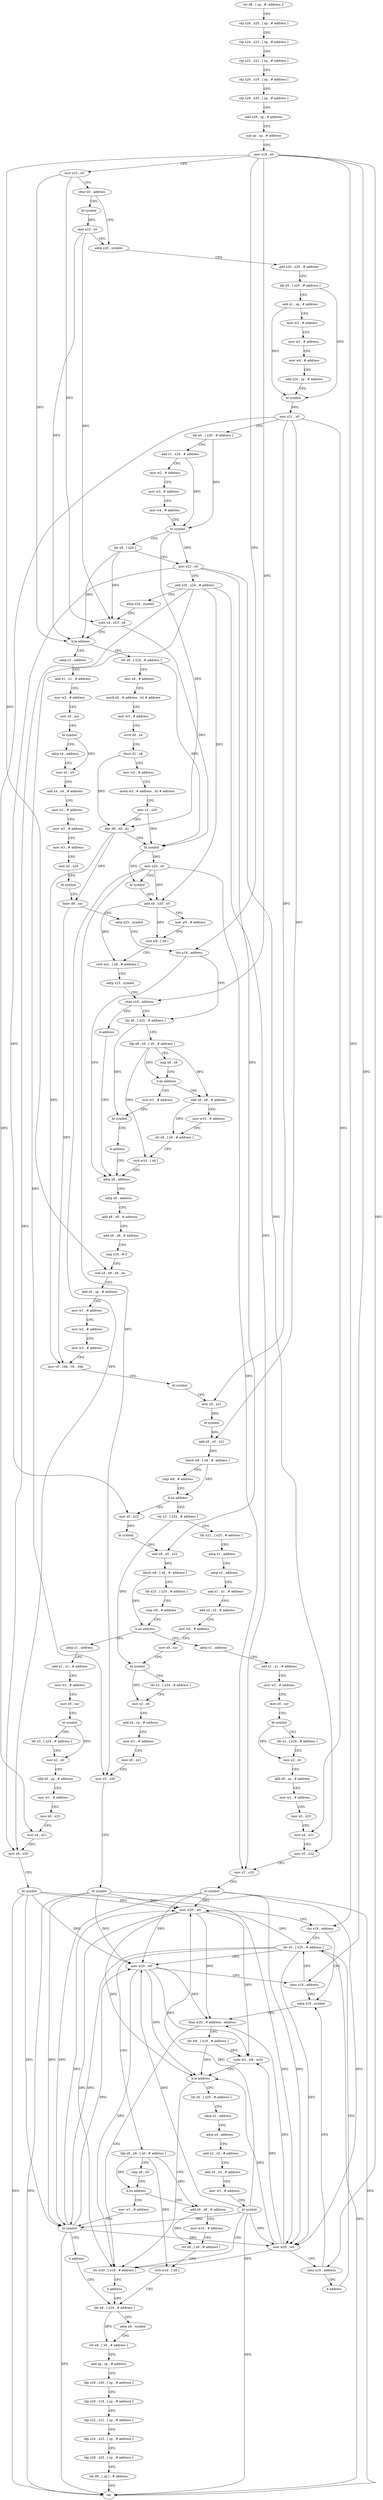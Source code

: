 digraph "func" {
"4215148" [label = "str d8 , [ sp , #- address ]!" ]
"4215152" [label = "stp x28 , x25 , [ sp , # address ]" ]
"4215156" [label = "stp x24 , x23 , [ sp , # address ]" ]
"4215160" [label = "stp x22 , x21 , [ sp , # address ]" ]
"4215164" [label = "stp x20 , x19 , [ sp , # address ]" ]
"4215168" [label = "stp x29 , x30 , [ sp , # address ]" ]
"4215172" [label = "add x29 , sp , # address" ]
"4215176" [label = "sub sp , sp , # address" ]
"4215180" [label = "mov x19 , x0" ]
"4215184" [label = "mov x23 , x0" ]
"4215188" [label = "cbnz x0 , address" ]
"4215200" [label = "adrp x20 , symbol" ]
"4215192" [label = "bl symbol" ]
"4215204" [label = "add x20 , x20 , # address" ]
"4215208" [label = "ldr x0 , [ x20 , # address ]" ]
"4215212" [label = "add x1 , sp , # address" ]
"4215216" [label = "mov w2 , # address" ]
"4215220" [label = "mov w3 , # address" ]
"4215224" [label = "mov w4 , # address" ]
"4215228" [label = "add x24 , sp , # address" ]
"4215232" [label = "bl symbol" ]
"4215236" [label = "mov x21 , x0" ]
"4215240" [label = "ldr x0 , [ x20 , # address ]" ]
"4215244" [label = "add x1 , x24 , # address" ]
"4215248" [label = "mov w2 , # address" ]
"4215252" [label = "mov w3 , # address" ]
"4215256" [label = "mov w4 , # address" ]
"4215260" [label = "bl symbol" ]
"4215264" [label = "ldr x8 , [ x20 ]" ]
"4215268" [label = "mov x22 , x0" ]
"4215272" [label = "add x20 , x24 , # address" ]
"4215276" [label = "adrp x24 , symbol" ]
"4215280" [label = "subs x4 , x23 , x8" ]
"4215284" [label = "b.le address" ]
"4215368" [label = "adrp x1 , address" ]
"4215288" [label = "ldr x0 , [ x24 , # address ]" ]
"4215196" [label = "mov x23 , x0" ]
"4215372" [label = "add x1 , x1 , # address" ]
"4215376" [label = "mov w2 , # address" ]
"4215380" [label = "mov x0 , xzr" ]
"4215384" [label = "bl symbol" ]
"4215388" [label = "adrp x4 , address" ]
"4215392" [label = "mov x5 , x0" ]
"4215396" [label = "add x4 , x4 , # address" ]
"4215400" [label = "mov w1 , # address" ]
"4215404" [label = "mov w2 , # address" ]
"4215408" [label = "mov w3 , # address" ]
"4215412" [label = "mov x0 , x20" ]
"4215416" [label = "bl symbol" ]
"4215420" [label = "fmov d8 , xzr" ]
"4215424" [label = "adrp x25 , symbol" ]
"4215428" [label = "cbz x19 , address" ]
"4215464" [label = "adrp x8 , address" ]
"4215432" [label = "ldr x0 , [ x25 , # address ]" ]
"4215292" [label = "mov x8 , # address" ]
"4215296" [label = "movk x8 , # address , lsl # address" ]
"4215300" [label = "mov w3 , # address" ]
"4215304" [label = "scvtf d0 , x4" ]
"4215308" [label = "fmov d1 , x8" ]
"4215312" [label = "mov w2 , # address" ]
"4215316" [label = "movk w3 , # address , lsl # address" ]
"4215320" [label = "mov x1 , x20" ]
"4215324" [label = "fdiv d8 , d0 , d1" ]
"4215328" [label = "bl symbol" ]
"4215332" [label = "mov x20 , x0" ]
"4215336" [label = "bl symbol" ]
"4215340" [label = "add x8 , x20 , x0" ]
"4215344" [label = "mov w9 , # address" ]
"4215348" [label = "strh w9 , [ x8 ]" ]
"4215352" [label = "strb wzr , [ x8 , # address ]" ]
"4215356" [label = "adrp x25 , symbol" ]
"4215360" [label = "cbnz x19 , address" ]
"4215364" [label = "b address" ]
"4215468" [label = "adrp x9 , address" ]
"4215472" [label = "add x8 , x8 , # address" ]
"4215476" [label = "add x9 , x9 , # address" ]
"4215480" [label = "cmp x19 , # 0" ]
"4215484" [label = "csel x4 , x9 , x8 , ne" ]
"4215488" [label = "add x0 , sp , # address" ]
"4215492" [label = "mov w1 , # address" ]
"4215496" [label = "mov w2 , # address" ]
"4215500" [label = "mov w3 , # address" ]
"4215504" [label = "mov v0 . 16b , v8 . 16b" ]
"4215508" [label = "bl symbol" ]
"4215512" [label = "mov x0 , x21" ]
"4215516" [label = "bl symbol" ]
"4215520" [label = "add x8 , x0 , x21" ]
"4215524" [label = "ldurb w8 , [ x8 , #- address ]" ]
"4215528" [label = "cmp w8 , # address" ]
"4215532" [label = "b.ne address" ]
"4215664" [label = "mov x0 , x22" ]
"4215536" [label = "ldr x3 , [ x24 , # address ]" ]
"4215436" [label = "ldp x8 , x9 , [ x0 , # address ]" ]
"4215440" [label = "cmp x8 , x9" ]
"4215444" [label = "b.hs address" ]
"4215896" [label = "mov w1 , # address" ]
"4215448" [label = "add x9 , x8 , # address" ]
"4215668" [label = "bl symbol" ]
"4215672" [label = "add x8 , x0 , x22" ]
"4215676" [label = "ldurb w8 , [ x8 , #- address ]" ]
"4215680" [label = "ldr x23 , [ x25 , # address ]" ]
"4215684" [label = "cmp w8 , # address" ]
"4215688" [label = "b.ne address" ]
"4215756" [label = "adrp x1 , address" ]
"4215692" [label = "adrp x1 , address" ]
"4215540" [label = "ldr x21 , [ x25 , # address ]" ]
"4215544" [label = "adrp x1 , address" ]
"4215548" [label = "adrp x2 , address" ]
"4215552" [label = "add x1 , x1 , # address" ]
"4215556" [label = "add x2 , x2 , # address" ]
"4215560" [label = "mov w4 , # address" ]
"4215564" [label = "mov x0 , xzr" ]
"4215568" [label = "bl symbol" ]
"4215572" [label = "ldr x3 , [ x24 , # address ]" ]
"4215576" [label = "mov x2 , x0" ]
"4215580" [label = "add x4 , sp , # address" ]
"4215584" [label = "mov w1 , # address" ]
"4215588" [label = "mov x0 , x21" ]
"4215592" [label = "mov x5 , x20" ]
"4215596" [label = "bl symbol" ]
"4215600" [label = "mov w20 , w0" ]
"4215604" [label = "cbz x19 , address" ]
"4215820" [label = "ldr x0 , [ x25 , # address ]" ]
"4215608" [label = "adrp x19 , symbol" ]
"4215900" [label = "bl symbol" ]
"4215904" [label = "b address" ]
"4215452" [label = "mov w10 , # address" ]
"4215456" [label = "str x9 , [ x0 , # address ]" ]
"4215460" [label = "strb w10 , [ x8 ]" ]
"4215760" [label = "add x1 , x1 , # address" ]
"4215764" [label = "mov w2 , # address" ]
"4215768" [label = "mov x0 , xzr" ]
"4215772" [label = "bl symbol" ]
"4215776" [label = "ldr x3 , [ x24 , # address ]" ]
"4215780" [label = "mov x2 , x0" ]
"4215784" [label = "add x6 , sp , # address" ]
"4215788" [label = "mov w1 , # address" ]
"4215792" [label = "mov x0 , x23" ]
"4215796" [label = "mov x4 , x21" ]
"4215800" [label = "mov x5 , x22" ]
"4215804" [label = "mov x7 , x20" ]
"4215808" [label = "bl symbol" ]
"4215812" [label = "mov w20 , w0" ]
"4215816" [label = "cbnz x19 , address" ]
"4215696" [label = "add x1 , x1 , # address" ]
"4215700" [label = "mov w2 , # address" ]
"4215704" [label = "mov x0 , xzr" ]
"4215708" [label = "bl symbol" ]
"4215712" [label = "ldr x3 , [ x24 , # address ]" ]
"4215716" [label = "mov x2 , x0" ]
"4215720" [label = "add x5 , sp , # address" ]
"4215724" [label = "mov w1 , # address" ]
"4215728" [label = "mov x0 , x23" ]
"4215732" [label = "mov x4 , x21" ]
"4215736" [label = "mov x6 , x20" ]
"4215740" [label = "bl symbol" ]
"4215744" [label = "mov w20 , w0" ]
"4215748" [label = "cbnz x19 , address" ]
"4215752" [label = "b address" ]
"4215824" [label = "ldp x8 , x9 , [ x0 , # address ]" ]
"4215828" [label = "cmp x8 , x9" ]
"4215832" [label = "b.hs address" ]
"4215908" [label = "mov w1 , # address" ]
"4215836" [label = "add x9 , x8 , # address" ]
"4215612" [label = "tbnz w20 , # address , address" ]
"4215656" [label = "str w20 , [ x19 , # address ]" ]
"4215616" [label = "ldr w8 , [ x19 , # address ]" ]
"4215912" [label = "bl symbol" ]
"4215916" [label = "b address" ]
"4215852" [label = "ldr x8 , [ x24 , # address ]" ]
"4215840" [label = "mov w10 , # address" ]
"4215844" [label = "str x9 , [ x0 , # address ]" ]
"4215848" [label = "strb w10 , [ x8 ]" ]
"4215660" [label = "b address" ]
"4215620" [label = "subs w3 , w8 , w20" ]
"4215624" [label = "b.le address" ]
"4215628" [label = "ldr x0 , [ x25 , # address ]" ]
"4215856" [label = "adrp x9 , symbol" ]
"4215860" [label = "str x8 , [ x9 , # address ]" ]
"4215864" [label = "add sp , sp , # address" ]
"4215868" [label = "ldp x29 , x30 , [ sp , # address ]" ]
"4215872" [label = "ldp x20 , x19 , [ sp , # address ]" ]
"4215876" [label = "ldp x22 , x21 , [ sp , # address ]" ]
"4215880" [label = "ldp x24 , x23 , [ sp , # address ]" ]
"4215884" [label = "ldp x28 , x25 , [ sp , # address ]" ]
"4215888" [label = "ldr d8 , [ sp ] , # address" ]
"4215892" [label = "ret" ]
"4215632" [label = "adrp x2 , address" ]
"4215636" [label = "adrp x4 , address" ]
"4215640" [label = "add x2 , x2 , # address" ]
"4215644" [label = "add x4 , x4 , # address" ]
"4215648" [label = "mov w1 , # address" ]
"4215652" [label = "bl symbol" ]
"4215148" -> "4215152" [ label = "CFG" ]
"4215152" -> "4215156" [ label = "CFG" ]
"4215156" -> "4215160" [ label = "CFG" ]
"4215160" -> "4215164" [ label = "CFG" ]
"4215164" -> "4215168" [ label = "CFG" ]
"4215168" -> "4215172" [ label = "CFG" ]
"4215172" -> "4215176" [ label = "CFG" ]
"4215176" -> "4215180" [ label = "CFG" ]
"4215180" -> "4215184" [ label = "CFG" ]
"4215180" -> "4215428" [ label = "DFG" ]
"4215180" -> "4215360" [ label = "DFG" ]
"4215180" -> "4215484" [ label = "DFG" ]
"4215180" -> "4215604" [ label = "DFG" ]
"4215180" -> "4215816" [ label = "DFG" ]
"4215180" -> "4215748" [ label = "DFG" ]
"4215184" -> "4215188" [ label = "CFG" ]
"4215184" -> "4215280" [ label = "DFG" ]
"4215184" -> "4215284" [ label = "DFG" ]
"4215188" -> "4215200" [ label = "CFG" ]
"4215188" -> "4215192" [ label = "CFG" ]
"4215200" -> "4215204" [ label = "CFG" ]
"4215192" -> "4215196" [ label = "DFG" ]
"4215204" -> "4215208" [ label = "CFG" ]
"4215208" -> "4215212" [ label = "CFG" ]
"4215208" -> "4215232" [ label = "DFG" ]
"4215212" -> "4215216" [ label = "CFG" ]
"4215212" -> "4215232" [ label = "DFG" ]
"4215216" -> "4215220" [ label = "CFG" ]
"4215220" -> "4215224" [ label = "CFG" ]
"4215224" -> "4215228" [ label = "CFG" ]
"4215228" -> "4215232" [ label = "CFG" ]
"4215232" -> "4215236" [ label = "DFG" ]
"4215236" -> "4215240" [ label = "CFG" ]
"4215236" -> "4215512" [ label = "DFG" ]
"4215236" -> "4215520" [ label = "DFG" ]
"4215236" -> "4215796" [ label = "DFG" ]
"4215236" -> "4215732" [ label = "DFG" ]
"4215240" -> "4215244" [ label = "CFG" ]
"4215240" -> "4215260" [ label = "DFG" ]
"4215244" -> "4215248" [ label = "CFG" ]
"4215244" -> "4215260" [ label = "DFG" ]
"4215248" -> "4215252" [ label = "CFG" ]
"4215252" -> "4215256" [ label = "CFG" ]
"4215256" -> "4215260" [ label = "CFG" ]
"4215260" -> "4215264" [ label = "CFG" ]
"4215260" -> "4215268" [ label = "DFG" ]
"4215260" -> "4215324" [ label = "DFG" ]
"4215264" -> "4215268" [ label = "CFG" ]
"4215264" -> "4215280" [ label = "DFG" ]
"4215264" -> "4215284" [ label = "DFG" ]
"4215268" -> "4215272" [ label = "CFG" ]
"4215268" -> "4215664" [ label = "DFG" ]
"4215268" -> "4215672" [ label = "DFG" ]
"4215268" -> "4215800" [ label = "DFG" ]
"4215272" -> "4215276" [ label = "CFG" ]
"4215272" -> "4215340" [ label = "DFG" ]
"4215272" -> "4215592" [ label = "DFG" ]
"4215272" -> "4215804" [ label = "DFG" ]
"4215272" -> "4215736" [ label = "DFG" ]
"4215276" -> "4215280" [ label = "CFG" ]
"4215280" -> "4215284" [ label = "CFG" ]
"4215280" -> "4215328" [ label = "DFG" ]
"4215284" -> "4215368" [ label = "CFG" ]
"4215284" -> "4215288" [ label = "CFG" ]
"4215368" -> "4215372" [ label = "CFG" ]
"4215288" -> "4215292" [ label = "CFG" ]
"4215288" -> "4215328" [ label = "DFG" ]
"4215196" -> "4215200" [ label = "CFG" ]
"4215196" -> "4215280" [ label = "DFG" ]
"4215196" -> "4215284" [ label = "DFG" ]
"4215372" -> "4215376" [ label = "CFG" ]
"4215376" -> "4215380" [ label = "CFG" ]
"4215380" -> "4215384" [ label = "CFG" ]
"4215384" -> "4215388" [ label = "CFG" ]
"4215384" -> "4215392" [ label = "DFG" ]
"4215388" -> "4215392" [ label = "CFG" ]
"4215392" -> "4215396" [ label = "CFG" ]
"4215396" -> "4215400" [ label = "CFG" ]
"4215400" -> "4215404" [ label = "CFG" ]
"4215404" -> "4215408" [ label = "CFG" ]
"4215408" -> "4215412" [ label = "CFG" ]
"4215412" -> "4215416" [ label = "CFG" ]
"4215416" -> "4215420" [ label = "CFG" ]
"4215420" -> "4215424" [ label = "CFG" ]
"4215420" -> "4215504" [ label = "DFG" ]
"4215424" -> "4215428" [ label = "CFG" ]
"4215428" -> "4215464" [ label = "CFG" ]
"4215428" -> "4215432" [ label = "CFG" ]
"4215464" -> "4215468" [ label = "CFG" ]
"4215432" -> "4215436" [ label = "CFG" ]
"4215432" -> "4215900" [ label = "DFG" ]
"4215292" -> "4215296" [ label = "CFG" ]
"4215296" -> "4215300" [ label = "CFG" ]
"4215300" -> "4215304" [ label = "CFG" ]
"4215304" -> "4215308" [ label = "CFG" ]
"4215308" -> "4215312" [ label = "CFG" ]
"4215308" -> "4215324" [ label = "DFG" ]
"4215312" -> "4215316" [ label = "CFG" ]
"4215316" -> "4215320" [ label = "CFG" ]
"4215320" -> "4215324" [ label = "CFG" ]
"4215320" -> "4215328" [ label = "DFG" ]
"4215324" -> "4215328" [ label = "CFG" ]
"4215324" -> "4215420" [ label = "DFG" ]
"4215324" -> "4215504" [ label = "DFG" ]
"4215328" -> "4215332" [ label = "DFG" ]
"4215328" -> "4215336" [ label = "DFG" ]
"4215332" -> "4215336" [ label = "CFG" ]
"4215332" -> "4215340" [ label = "DFG" ]
"4215332" -> "4215592" [ label = "DFG" ]
"4215332" -> "4215804" [ label = "DFG" ]
"4215332" -> "4215736" [ label = "DFG" ]
"4215336" -> "4215340" [ label = "DFG" ]
"4215340" -> "4215344" [ label = "CFG" ]
"4215340" -> "4215348" [ label = "DFG" ]
"4215340" -> "4215352" [ label = "DFG" ]
"4215344" -> "4215348" [ label = "CFG" ]
"4215348" -> "4215352" [ label = "CFG" ]
"4215352" -> "4215356" [ label = "CFG" ]
"4215356" -> "4215360" [ label = "CFG" ]
"4215360" -> "4215432" [ label = "CFG" ]
"4215360" -> "4215364" [ label = "CFG" ]
"4215364" -> "4215464" [ label = "CFG" ]
"4215468" -> "4215472" [ label = "CFG" ]
"4215472" -> "4215476" [ label = "CFG" ]
"4215476" -> "4215480" [ label = "CFG" ]
"4215480" -> "4215484" [ label = "CFG" ]
"4215484" -> "4215488" [ label = "CFG" ]
"4215488" -> "4215492" [ label = "CFG" ]
"4215492" -> "4215496" [ label = "CFG" ]
"4215496" -> "4215500" [ label = "CFG" ]
"4215500" -> "4215504" [ label = "CFG" ]
"4215504" -> "4215508" [ label = "CFG" ]
"4215508" -> "4215512" [ label = "CFG" ]
"4215512" -> "4215516" [ label = "DFG" ]
"4215516" -> "4215520" [ label = "DFG" ]
"4215520" -> "4215524" [ label = "DFG" ]
"4215524" -> "4215528" [ label = "CFG" ]
"4215524" -> "4215532" [ label = "DFG" ]
"4215528" -> "4215532" [ label = "CFG" ]
"4215532" -> "4215664" [ label = "CFG" ]
"4215532" -> "4215536" [ label = "CFG" ]
"4215664" -> "4215668" [ label = "DFG" ]
"4215536" -> "4215540" [ label = "CFG" ]
"4215536" -> "4215568" [ label = "DFG" ]
"4215436" -> "4215440" [ label = "CFG" ]
"4215436" -> "4215444" [ label = "DFG" ]
"4215436" -> "4215448" [ label = "DFG" ]
"4215436" -> "4215460" [ label = "DFG" ]
"4215440" -> "4215444" [ label = "CFG" ]
"4215444" -> "4215896" [ label = "CFG" ]
"4215444" -> "4215448" [ label = "CFG" ]
"4215896" -> "4215900" [ label = "CFG" ]
"4215448" -> "4215452" [ label = "CFG" ]
"4215448" -> "4215456" [ label = "DFG" ]
"4215668" -> "4215672" [ label = "DFG" ]
"4215672" -> "4215676" [ label = "DFG" ]
"4215676" -> "4215680" [ label = "CFG" ]
"4215676" -> "4215688" [ label = "DFG" ]
"4215680" -> "4215684" [ label = "CFG" ]
"4215684" -> "4215688" [ label = "CFG" ]
"4215688" -> "4215756" [ label = "CFG" ]
"4215688" -> "4215692" [ label = "CFG" ]
"4215756" -> "4215760" [ label = "CFG" ]
"4215692" -> "4215696" [ label = "CFG" ]
"4215540" -> "4215544" [ label = "CFG" ]
"4215544" -> "4215548" [ label = "CFG" ]
"4215548" -> "4215552" [ label = "CFG" ]
"4215552" -> "4215556" [ label = "CFG" ]
"4215556" -> "4215560" [ label = "CFG" ]
"4215560" -> "4215564" [ label = "CFG" ]
"4215564" -> "4215568" [ label = "CFG" ]
"4215568" -> "4215572" [ label = "CFG" ]
"4215568" -> "4215576" [ label = "DFG" ]
"4215572" -> "4215576" [ label = "CFG" ]
"4215576" -> "4215580" [ label = "CFG" ]
"4215580" -> "4215584" [ label = "CFG" ]
"4215584" -> "4215588" [ label = "CFG" ]
"4215588" -> "4215592" [ label = "CFG" ]
"4215592" -> "4215596" [ label = "CFG" ]
"4215596" -> "4215600" [ label = "DFG" ]
"4215596" -> "4215812" [ label = "DFG" ]
"4215596" -> "4215744" [ label = "DFG" ]
"4215596" -> "4215912" [ label = "DFG" ]
"4215596" -> "4215892" [ label = "DFG" ]
"4215600" -> "4215604" [ label = "CFG" ]
"4215600" -> "4215612" [ label = "DFG" ]
"4215600" -> "4215656" [ label = "DFG" ]
"4215600" -> "4215620" [ label = "DFG" ]
"4215600" -> "4215624" [ label = "DFG" ]
"4215604" -> "4215820" [ label = "CFG" ]
"4215604" -> "4215608" [ label = "CFG" ]
"4215820" -> "4215824" [ label = "CFG" ]
"4215820" -> "4215600" [ label = "DFG" ]
"4215820" -> "4215812" [ label = "DFG" ]
"4215820" -> "4215744" [ label = "DFG" ]
"4215820" -> "4215912" [ label = "DFG" ]
"4215820" -> "4215892" [ label = "DFG" ]
"4215608" -> "4215612" [ label = "CFG" ]
"4215900" -> "4215904" [ label = "CFG" ]
"4215904" -> "4215464" [ label = "CFG" ]
"4215452" -> "4215456" [ label = "CFG" ]
"4215456" -> "4215460" [ label = "CFG" ]
"4215460" -> "4215464" [ label = "CFG" ]
"4215760" -> "4215764" [ label = "CFG" ]
"4215764" -> "4215768" [ label = "CFG" ]
"4215768" -> "4215772" [ label = "CFG" ]
"4215772" -> "4215776" [ label = "CFG" ]
"4215772" -> "4215780" [ label = "DFG" ]
"4215776" -> "4215780" [ label = "CFG" ]
"4215780" -> "4215784" [ label = "CFG" ]
"4215784" -> "4215788" [ label = "CFG" ]
"4215788" -> "4215792" [ label = "CFG" ]
"4215792" -> "4215796" [ label = "CFG" ]
"4215796" -> "4215800" [ label = "CFG" ]
"4215800" -> "4215804" [ label = "CFG" ]
"4215804" -> "4215808" [ label = "CFG" ]
"4215808" -> "4215812" [ label = "DFG" ]
"4215808" -> "4215600" [ label = "DFG" ]
"4215808" -> "4215744" [ label = "DFG" ]
"4215808" -> "4215912" [ label = "DFG" ]
"4215808" -> "4215892" [ label = "DFG" ]
"4215812" -> "4215816" [ label = "CFG" ]
"4215812" -> "4215612" [ label = "DFG" ]
"4215812" -> "4215656" [ label = "DFG" ]
"4215812" -> "4215620" [ label = "DFG" ]
"4215812" -> "4215624" [ label = "DFG" ]
"4215816" -> "4215608" [ label = "CFG" ]
"4215816" -> "4215820" [ label = "CFG" ]
"4215696" -> "4215700" [ label = "CFG" ]
"4215700" -> "4215704" [ label = "CFG" ]
"4215704" -> "4215708" [ label = "CFG" ]
"4215708" -> "4215712" [ label = "CFG" ]
"4215708" -> "4215716" [ label = "DFG" ]
"4215712" -> "4215716" [ label = "CFG" ]
"4215716" -> "4215720" [ label = "CFG" ]
"4215720" -> "4215724" [ label = "CFG" ]
"4215724" -> "4215728" [ label = "CFG" ]
"4215728" -> "4215732" [ label = "CFG" ]
"4215732" -> "4215736" [ label = "CFG" ]
"4215736" -> "4215740" [ label = "CFG" ]
"4215740" -> "4215744" [ label = "DFG" ]
"4215740" -> "4215600" [ label = "DFG" ]
"4215740" -> "4215812" [ label = "DFG" ]
"4215740" -> "4215912" [ label = "DFG" ]
"4215740" -> "4215892" [ label = "DFG" ]
"4215744" -> "4215748" [ label = "CFG" ]
"4215744" -> "4215612" [ label = "DFG" ]
"4215744" -> "4215656" [ label = "DFG" ]
"4215744" -> "4215620" [ label = "DFG" ]
"4215744" -> "4215624" [ label = "DFG" ]
"4215748" -> "4215608" [ label = "CFG" ]
"4215748" -> "4215752" [ label = "CFG" ]
"4215752" -> "4215820" [ label = "CFG" ]
"4215824" -> "4215828" [ label = "CFG" ]
"4215824" -> "4215832" [ label = "DFG" ]
"4215824" -> "4215836" [ label = "DFG" ]
"4215824" -> "4215848" [ label = "DFG" ]
"4215828" -> "4215832" [ label = "CFG" ]
"4215832" -> "4215908" [ label = "CFG" ]
"4215832" -> "4215836" [ label = "CFG" ]
"4215908" -> "4215912" [ label = "CFG" ]
"4215836" -> "4215840" [ label = "CFG" ]
"4215836" -> "4215844" [ label = "DFG" ]
"4215612" -> "4215656" [ label = "CFG" ]
"4215612" -> "4215616" [ label = "CFG" ]
"4215656" -> "4215660" [ label = "CFG" ]
"4215616" -> "4215620" [ label = "DFG" ]
"4215616" -> "4215624" [ label = "DFG" ]
"4215912" -> "4215916" [ label = "CFG" ]
"4215912" -> "4215600" [ label = "DFG" ]
"4215912" -> "4215812" [ label = "DFG" ]
"4215912" -> "4215744" [ label = "DFG" ]
"4215912" -> "4215892" [ label = "DFG" ]
"4215916" -> "4215852" [ label = "CFG" ]
"4215852" -> "4215856" [ label = "CFG" ]
"4215852" -> "4215860" [ label = "DFG" ]
"4215840" -> "4215844" [ label = "CFG" ]
"4215844" -> "4215848" [ label = "CFG" ]
"4215848" -> "4215852" [ label = "CFG" ]
"4215660" -> "4215852" [ label = "CFG" ]
"4215620" -> "4215624" [ label = "CFG" ]
"4215624" -> "4215656" [ label = "CFG" ]
"4215624" -> "4215628" [ label = "CFG" ]
"4215628" -> "4215632" [ label = "CFG" ]
"4215856" -> "4215860" [ label = "CFG" ]
"4215860" -> "4215864" [ label = "CFG" ]
"4215864" -> "4215868" [ label = "CFG" ]
"4215868" -> "4215872" [ label = "CFG" ]
"4215872" -> "4215876" [ label = "CFG" ]
"4215876" -> "4215880" [ label = "CFG" ]
"4215880" -> "4215884" [ label = "CFG" ]
"4215884" -> "4215888" [ label = "CFG" ]
"4215888" -> "4215892" [ label = "CFG" ]
"4215632" -> "4215636" [ label = "CFG" ]
"4215636" -> "4215640" [ label = "CFG" ]
"4215640" -> "4215644" [ label = "CFG" ]
"4215644" -> "4215648" [ label = "CFG" ]
"4215648" -> "4215652" [ label = "CFG" ]
"4215652" -> "4215656" [ label = "CFG" ]
"4215652" -> "4215600" [ label = "DFG" ]
"4215652" -> "4215812" [ label = "DFG" ]
"4215652" -> "4215744" [ label = "DFG" ]
"4215652" -> "4215912" [ label = "DFG" ]
"4215652" -> "4215892" [ label = "DFG" ]
}
